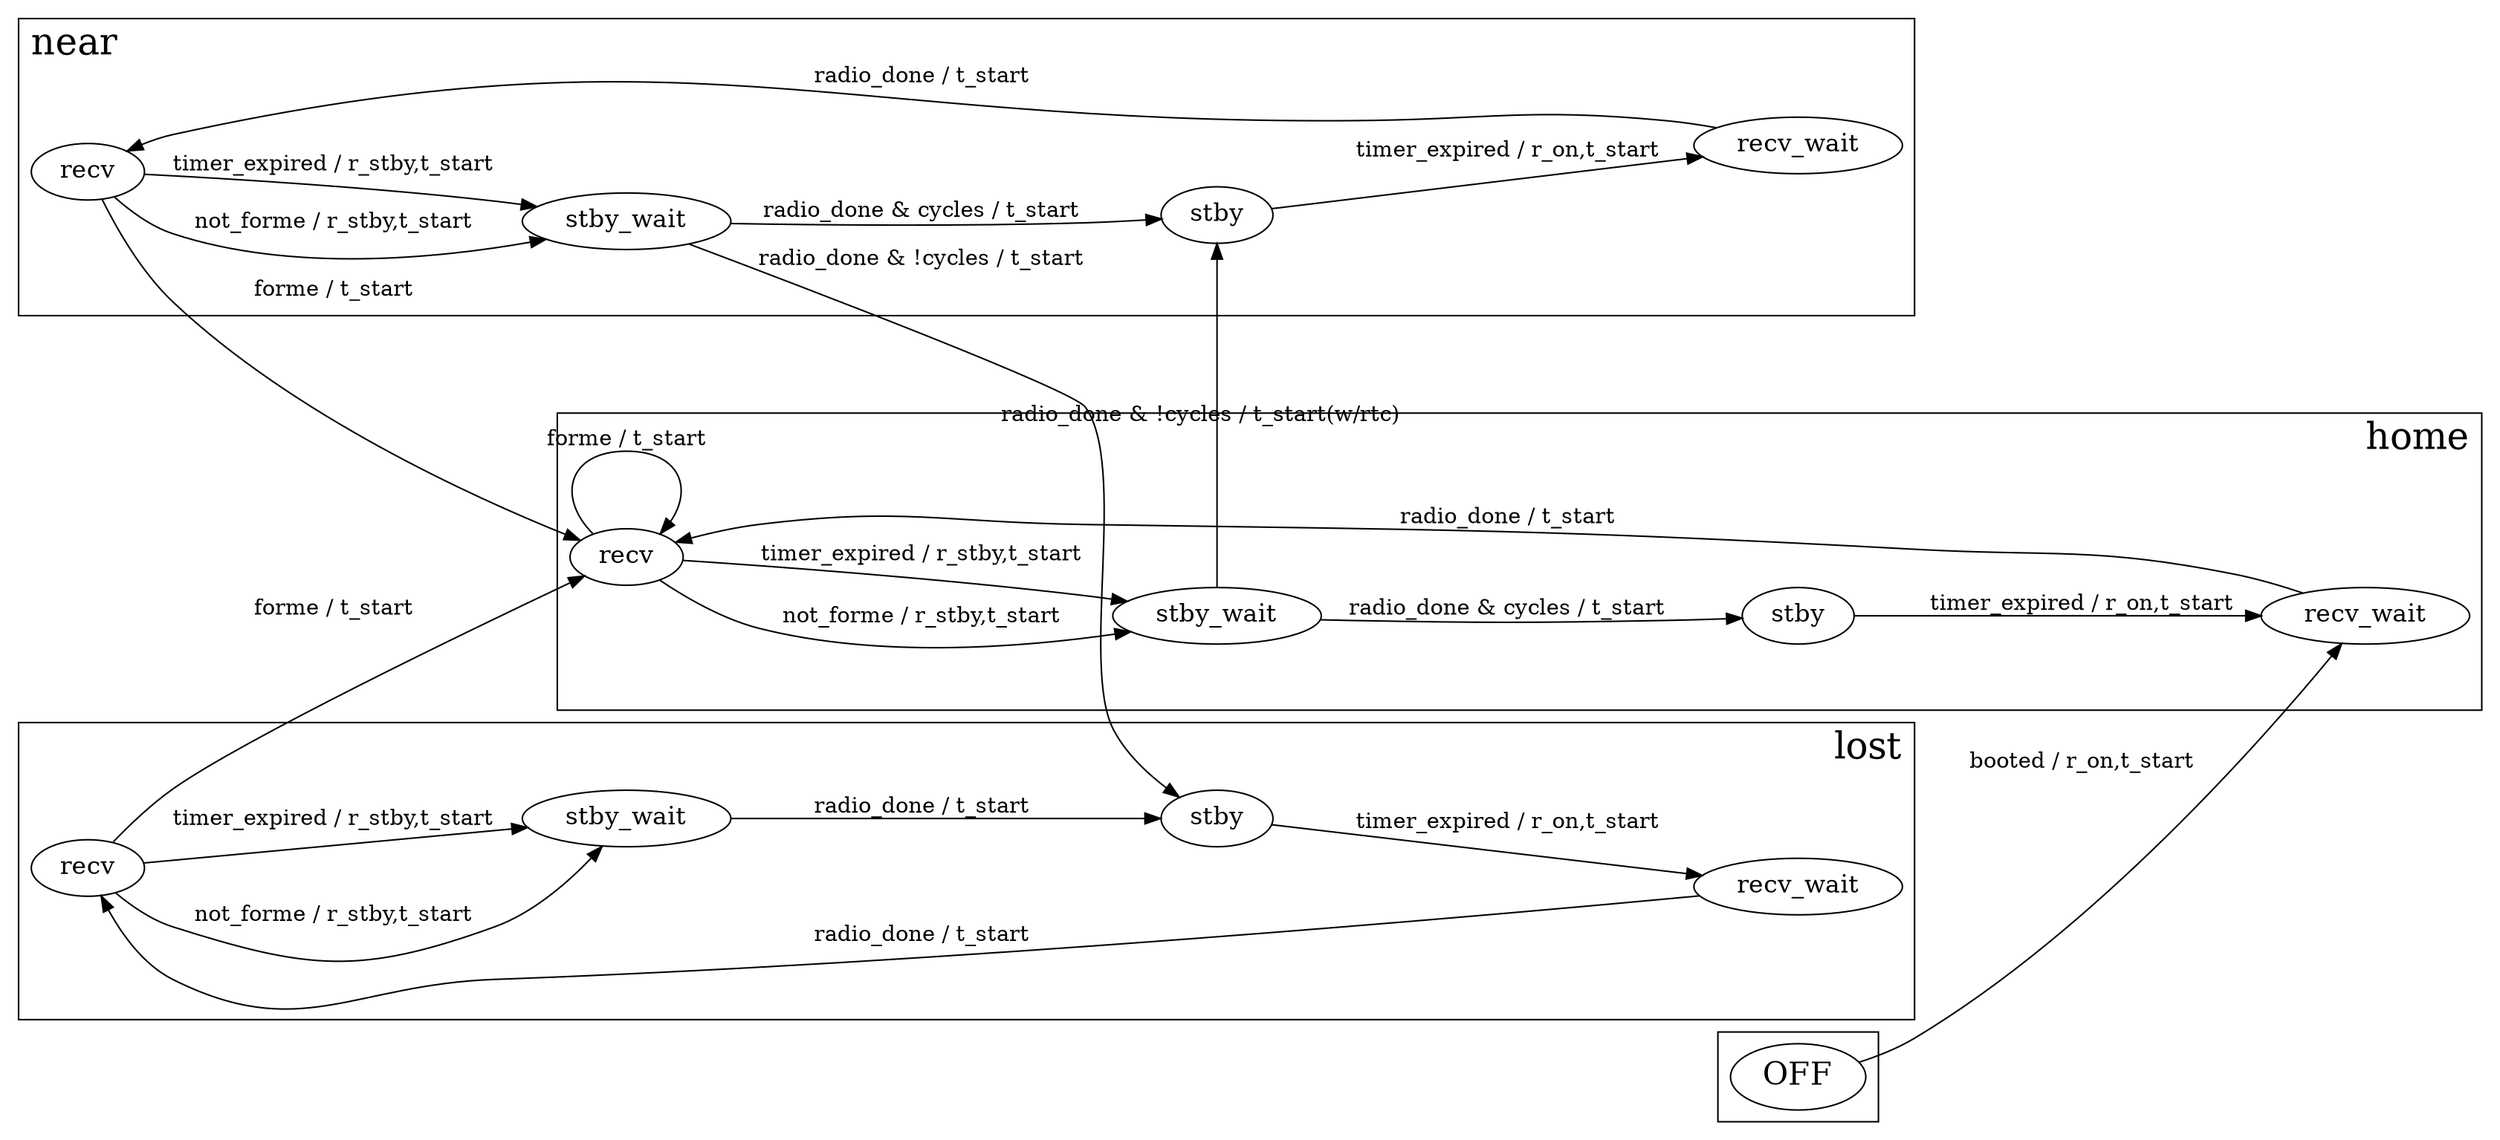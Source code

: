 digraph G {
nodesep=0.7;
rankdir=LR;
subgraph cluster_Off {
fontsize=24;
label="";
labeljust=l;
off [fontsize=20, label=OFF];
}

subgraph cluster_Near {
fontsize=24;
label=near;
labeljust=l;
near_recv [fontsize=16, label=recv];
near_stby [fontsize=16, label=stby];
near_recv_wait [fontsize=16, label=recv_wait];
near_stby_wait [fontsize=16, label=stby_wait];
}

subgraph cluster_Lost {
fontsize=24;
label=lost;
labeljust=r;
lost_recv [fontsize=16, label=recv];
lost_stby [fontsize=16, label=stby];
lost_recv_wait [fontsize=16, label=recv_wait];
lost_stby_wait [fontsize=16, label=stby_wait];
}

subgraph cluster_Home {
fontsize=24;
label=home;
labeljust=r;
home_recv [fontsize=16, label=recv];
home_stby [fontsize=16, label=stby];
home_recv_wait [fontsize=16, label=recv_wait];
home_stby_wait [fontsize=16, label=stby_wait];
}

off -> home_recv_wait  [label="booted / r_on,t_start"];
home_recv -> home_stby_wait  [label="not_forme / r_stby,t_start"];
home_recv -> home_stby_wait  [label="timer_expired / r_stby,t_start"];
home_stby -> home_recv_wait  [label="timer_expired / r_on,t_start"];
home_recv -> home_recv  [label="forme / t_start"];
home_recv_wait -> home_recv  [label="radio_done / t_start"];
home_stby_wait -> near_stby  [label="radio_done & !cycles / t_start(w/rtc)"];
home_stby_wait -> home_stby  [label="radio_done & cycles / t_start"];
near_recv -> near_stby_wait  [label="not_forme / r_stby,t_start"];
near_recv -> near_stby_wait  [label="timer_expired / r_stby,t_start"];
near_stby -> near_recv_wait  [label="timer_expired / r_on,t_start"];
near_recv -> home_recv  [label="forme / t_start"];
near_recv_wait -> near_recv  [label="radio_done / t_start"];
near_stby_wait -> near_stby  [label="radio_done & cycles / t_start"];
near_stby_wait -> lost_stby  [label="radio_done & !cycles / t_start"];
lost_recv -> lost_stby_wait  [label="not_forme / r_stby,t_start"];
lost_recv -> lost_stby_wait  [label="timer_expired / r_stby,t_start"];
lost_stby -> lost_recv_wait  [label="timer_expired / r_on,t_start"];
lost_recv -> home_recv  [label="forme / t_start"];
lost_recv_wait -> lost_recv  [label="radio_done / t_start"];
lost_stby_wait -> lost_stby  [label="radio_done / t_start"];
}
